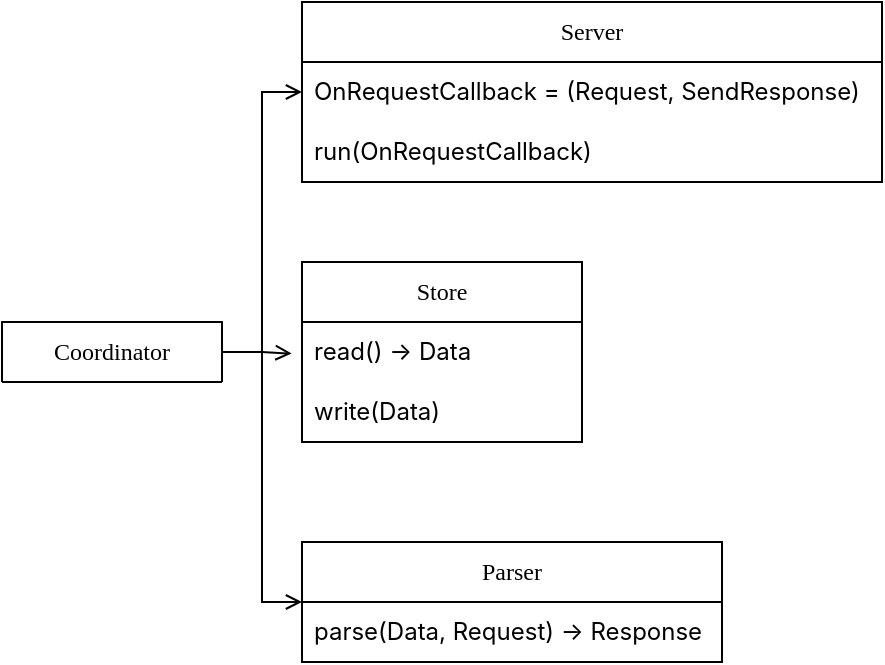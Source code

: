 <mxfile version="21.3.7" type="device">
  <diagram name="Página-1" id="TX4AuntoLd6tDyVmvBwp">
    <mxGraphModel dx="697" dy="743" grid="1" gridSize="10" guides="1" tooltips="1" connect="1" arrows="1" fold="1" page="1" pageScale="1" pageWidth="827" pageHeight="1169" math="0" shadow="0">
      <root>
        <mxCell id="0" />
        <mxCell id="1" parent="0" />
        <mxCell id="NB5Qg2TYMAESWI7TZm4m-16" value="Store" style="swimlane;fontStyle=0;childLayout=stackLayout;horizontal=1;startSize=30;horizontalStack=0;resizeParent=1;resizeParentMax=0;resizeLast=0;collapsible=1;marginBottom=0;whiteSpace=wrap;html=1;fontFamily=JetBrains Mono;" vertex="1" parent="1">
          <mxGeometry x="230" y="290" width="140" height="90" as="geometry">
            <mxRectangle x="230" y="320" width="70" height="30" as="alternateBounds" />
          </mxGeometry>
        </mxCell>
        <mxCell id="NB5Qg2TYMAESWI7TZm4m-17" value="&lt;font face=&quot;Inter&quot;&gt;read() → Data&lt;/font&gt;" style="text;strokeColor=none;fillColor=none;align=left;verticalAlign=middle;spacingLeft=4;spacingRight=4;overflow=hidden;points=[[0,0.5],[1,0.5]];portConstraint=eastwest;rotatable=0;whiteSpace=wrap;html=1;" vertex="1" parent="NB5Qg2TYMAESWI7TZm4m-16">
          <mxGeometry y="30" width="140" height="30" as="geometry" />
        </mxCell>
        <mxCell id="NB5Qg2TYMAESWI7TZm4m-18" value="write(Data)" style="text;strokeColor=none;fillColor=none;align=left;verticalAlign=middle;spacingLeft=4;spacingRight=4;overflow=hidden;points=[[0,0.5],[1,0.5]];portConstraint=eastwest;rotatable=0;whiteSpace=wrap;html=1;fontFamily=Inter;" vertex="1" parent="NB5Qg2TYMAESWI7TZm4m-16">
          <mxGeometry y="60" width="140" height="30" as="geometry" />
        </mxCell>
        <mxCell id="NB5Qg2TYMAESWI7TZm4m-20" value="Parser" style="swimlane;fontStyle=0;childLayout=stackLayout;horizontal=1;startSize=30;horizontalStack=0;resizeParent=1;resizeParentMax=0;resizeLast=0;collapsible=1;marginBottom=0;whiteSpace=wrap;html=1;fontFamily=JetBrains Mono;" vertex="1" parent="1">
          <mxGeometry x="230" y="430" width="210" height="60" as="geometry">
            <mxRectangle x="230" y="270" width="80" height="30" as="alternateBounds" />
          </mxGeometry>
        </mxCell>
        <mxCell id="NB5Qg2TYMAESWI7TZm4m-21" value="parse(Data, Request) → Response" style="text;strokeColor=none;fillColor=none;align=left;verticalAlign=middle;spacingLeft=4;spacingRight=4;overflow=hidden;points=[[0,0.5],[1,0.5]];portConstraint=eastwest;rotatable=0;whiteSpace=wrap;html=1;fontFamily=Inter;" vertex="1" parent="NB5Qg2TYMAESWI7TZm4m-20">
          <mxGeometry y="30" width="210" height="30" as="geometry" />
        </mxCell>
        <mxCell id="NB5Qg2TYMAESWI7TZm4m-23" value="Server" style="swimlane;fontStyle=0;childLayout=stackLayout;horizontal=1;startSize=30;horizontalStack=0;resizeParent=1;resizeParentMax=0;resizeLast=0;collapsible=1;marginBottom=0;whiteSpace=wrap;html=1;fontFamily=JetBrains Mono;" vertex="1" parent="1">
          <mxGeometry x="230" y="160" width="290" height="90" as="geometry">
            <mxRectangle x="230" y="371" width="80" height="30" as="alternateBounds" />
          </mxGeometry>
        </mxCell>
        <mxCell id="NB5Qg2TYMAESWI7TZm4m-24" value="OnRequestCallback = (Request, SendResponse)" style="text;strokeColor=none;fillColor=none;align=left;verticalAlign=middle;spacingLeft=4;spacingRight=4;overflow=hidden;points=[[0,0.5],[1,0.5]];portConstraint=eastwest;rotatable=0;whiteSpace=wrap;html=1;fontFamily=Inter;" vertex="1" parent="NB5Qg2TYMAESWI7TZm4m-23">
          <mxGeometry y="30" width="290" height="30" as="geometry" />
        </mxCell>
        <mxCell id="NB5Qg2TYMAESWI7TZm4m-25" value="run(OnRequestCallback)" style="text;strokeColor=none;fillColor=none;align=left;verticalAlign=middle;spacingLeft=4;spacingRight=4;overflow=hidden;points=[[0,0.5],[1,0.5]];portConstraint=eastwest;rotatable=0;whiteSpace=wrap;html=1;fontFamily=Inter;" vertex="1" parent="NB5Qg2TYMAESWI7TZm4m-23">
          <mxGeometry y="60" width="290" height="30" as="geometry" />
        </mxCell>
        <mxCell id="NB5Qg2TYMAESWI7TZm4m-34" style="edgeStyle=orthogonalEdgeStyle;rounded=0;orthogonalLoop=1;jettySize=auto;html=1;entryX=0;entryY=0.5;entryDx=0;entryDy=0;endArrow=open;endFill=0;fontFamily=JetBrains Mono;" edge="1" parent="1" source="NB5Qg2TYMAESWI7TZm4m-30" target="NB5Qg2TYMAESWI7TZm4m-20">
          <mxGeometry relative="1" as="geometry" />
        </mxCell>
        <mxCell id="NB5Qg2TYMAESWI7TZm4m-35" style="edgeStyle=orthogonalEdgeStyle;rounded=0;orthogonalLoop=1;jettySize=auto;html=1;entryX=-0.037;entryY=0.509;entryDx=0;entryDy=0;entryPerimeter=0;endArrow=open;endFill=0;fontFamily=JetBrains Mono;" edge="1" parent="1" source="NB5Qg2TYMAESWI7TZm4m-30" target="NB5Qg2TYMAESWI7TZm4m-16">
          <mxGeometry relative="1" as="geometry" />
        </mxCell>
        <mxCell id="NB5Qg2TYMAESWI7TZm4m-36" style="edgeStyle=orthogonalEdgeStyle;rounded=0;orthogonalLoop=1;jettySize=auto;html=1;entryX=0;entryY=0.5;entryDx=0;entryDy=0;endArrow=open;endFill=0;fontFamily=JetBrains Mono;" edge="1" parent="1" source="NB5Qg2TYMAESWI7TZm4m-30" target="NB5Qg2TYMAESWI7TZm4m-23">
          <mxGeometry relative="1" as="geometry" />
        </mxCell>
        <mxCell id="NB5Qg2TYMAESWI7TZm4m-30" value="Coordinator" style="swimlane;fontStyle=0;childLayout=stackLayout;horizontal=1;startSize=30;horizontalStack=0;resizeParent=1;resizeParentMax=0;resizeLast=0;collapsible=1;marginBottom=0;whiteSpace=wrap;html=1;fontFamily=JetBrains Mono;" vertex="1" collapsed="1" parent="1">
          <mxGeometry x="80" y="320" width="110" height="30" as="geometry">
            <mxRectangle x="310" y="370" width="140" height="120" as="alternateBounds" />
          </mxGeometry>
        </mxCell>
        <mxCell id="NB5Qg2TYMAESWI7TZm4m-31" value="Item 1" style="text;strokeColor=none;fillColor=none;align=left;verticalAlign=middle;spacingLeft=4;spacingRight=4;overflow=hidden;points=[[0,0.5],[1,0.5]];portConstraint=eastwest;rotatable=0;whiteSpace=wrap;html=1;" vertex="1" parent="NB5Qg2TYMAESWI7TZm4m-30">
          <mxGeometry y="30" width="140" height="30" as="geometry" />
        </mxCell>
        <mxCell id="NB5Qg2TYMAESWI7TZm4m-32" value="Item 2" style="text;strokeColor=none;fillColor=none;align=left;verticalAlign=middle;spacingLeft=4;spacingRight=4;overflow=hidden;points=[[0,0.5],[1,0.5]];portConstraint=eastwest;rotatable=0;whiteSpace=wrap;html=1;" vertex="1" parent="NB5Qg2TYMAESWI7TZm4m-30">
          <mxGeometry y="60" width="140" height="30" as="geometry" />
        </mxCell>
        <mxCell id="NB5Qg2TYMAESWI7TZm4m-33" value="Item 3" style="text;strokeColor=none;fillColor=none;align=left;verticalAlign=middle;spacingLeft=4;spacingRight=4;overflow=hidden;points=[[0,0.5],[1,0.5]];portConstraint=eastwest;rotatable=0;whiteSpace=wrap;html=1;" vertex="1" parent="NB5Qg2TYMAESWI7TZm4m-30">
          <mxGeometry y="90" width="140" height="30" as="geometry" />
        </mxCell>
      </root>
    </mxGraphModel>
  </diagram>
</mxfile>
